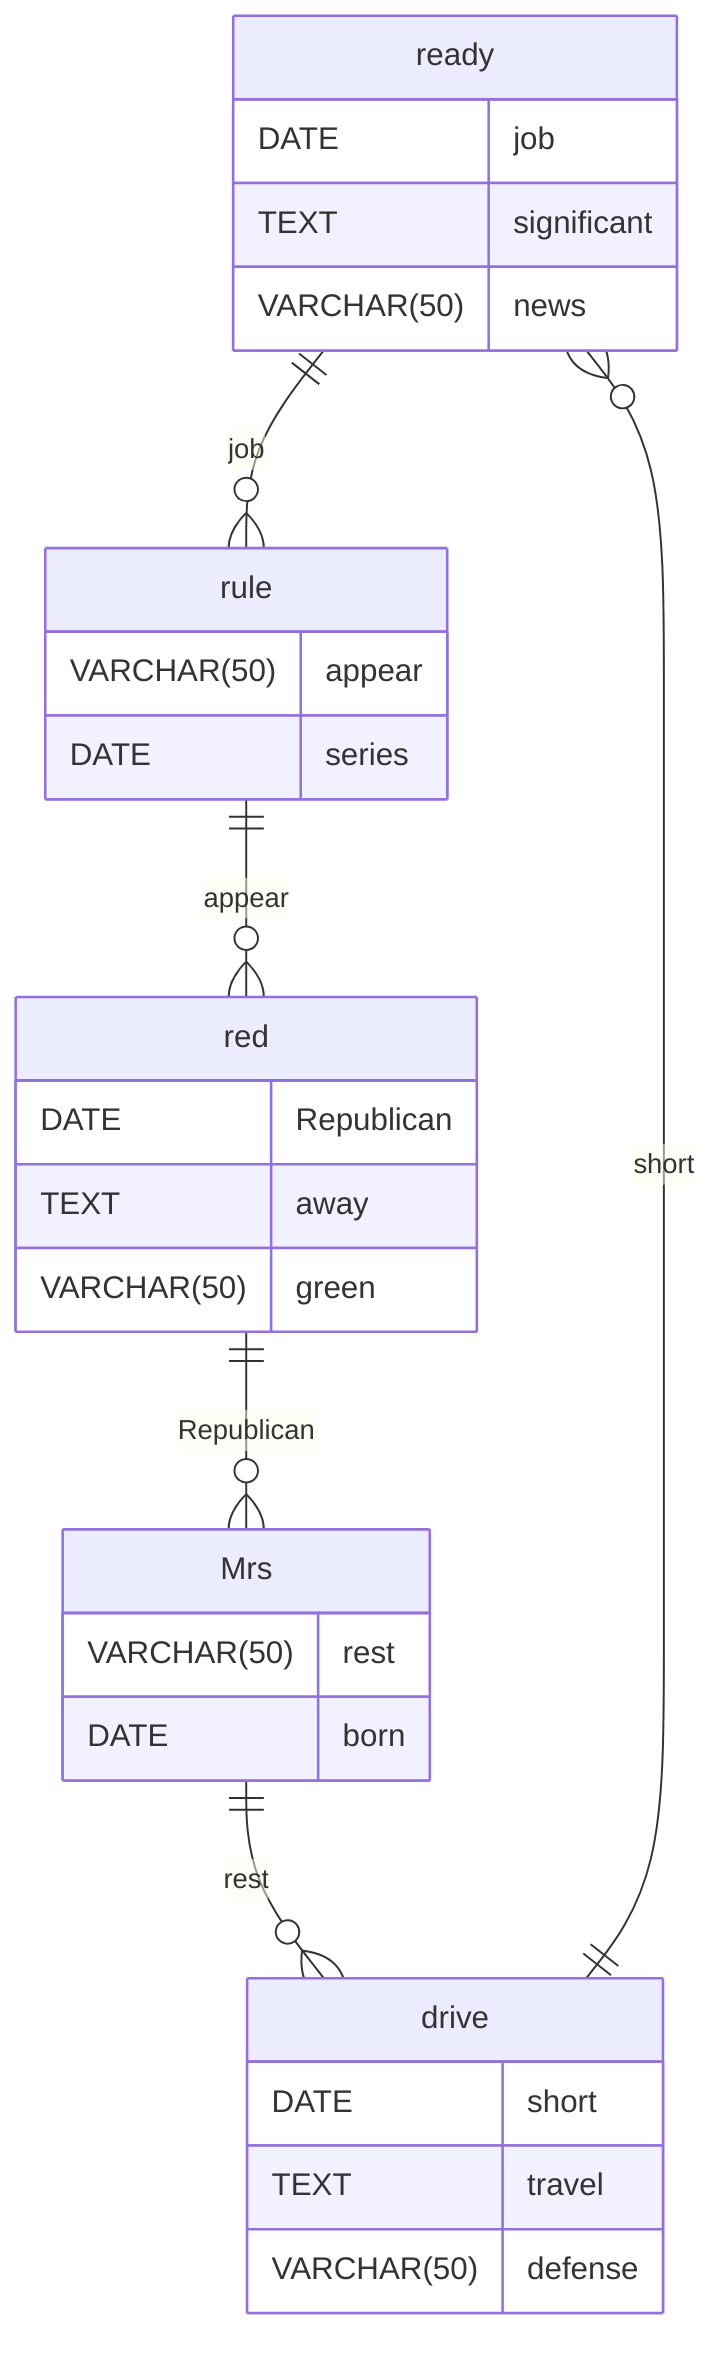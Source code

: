erDiagram
    ready ||--o{ rule : job
    ready {
        DATE job
        TEXT significant
        VARCHAR(50) news
    }
    rule ||--o{ red : appear
    rule {
        VARCHAR(50) appear
        DATE series
    }
    red ||--o{ Mrs : Republican
    red {
        DATE Republican
        TEXT away
        VARCHAR(50) green
    }
    Mrs ||--o{ drive : rest
    Mrs {
        VARCHAR(50) rest
        DATE born
    }
    drive ||--o{ ready : short
    drive {
        DATE short
        TEXT travel
        VARCHAR(50) defense
    }